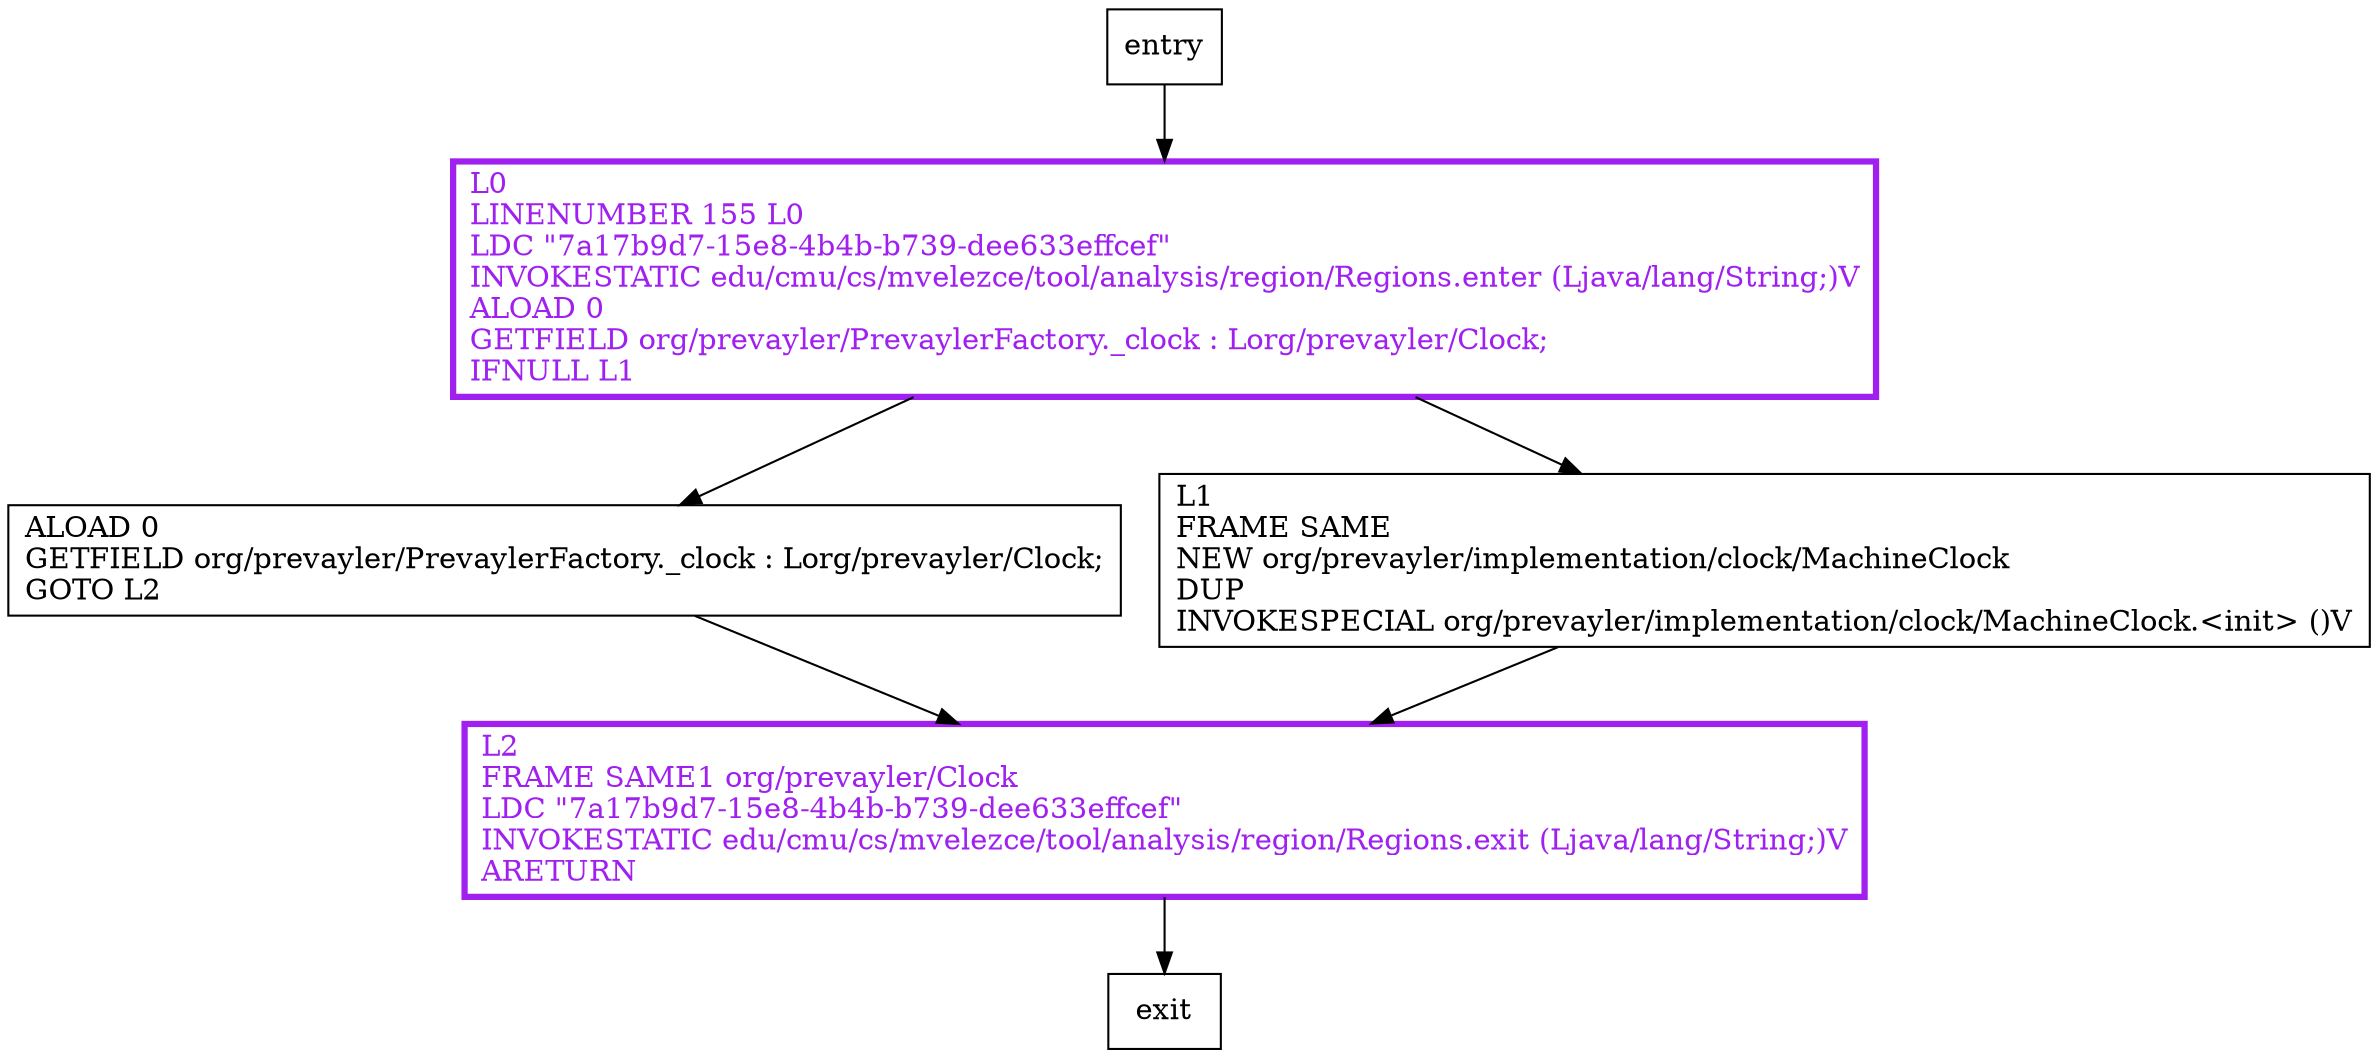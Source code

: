digraph clock {
node [shape=record];
302371874 [label="ALOAD 0\lGETFIELD org/prevayler/PrevaylerFactory._clock : Lorg/prevayler/Clock;\lGOTO L2\l"];
570022263 [label="L2\lFRAME SAME1 org/prevayler/Clock\lLDC \"7a17b9d7-15e8-4b4b-b739-dee633effcef\"\lINVOKESTATIC edu/cmu/cs/mvelezce/tool/analysis/region/Regions.exit (Ljava/lang/String;)V\lARETURN\l"];
482477974 [label="L0\lLINENUMBER 155 L0\lLDC \"7a17b9d7-15e8-4b4b-b739-dee633effcef\"\lINVOKESTATIC edu/cmu/cs/mvelezce/tool/analysis/region/Regions.enter (Ljava/lang/String;)V\lALOAD 0\lGETFIELD org/prevayler/PrevaylerFactory._clock : Lorg/prevayler/Clock;\lIFNULL L1\l"];
320532765 [label="L1\lFRAME SAME\lNEW org/prevayler/implementation/clock/MachineClock\lDUP\lINVOKESPECIAL org/prevayler/implementation/clock/MachineClock.\<init\> ()V\l"];
entry;
exit;
entry -> 482477974;
302371874 -> 570022263;
570022263 -> exit;
482477974 -> 302371874;
482477974 -> 320532765;
320532765 -> 570022263;
570022263[fontcolor="purple", penwidth=3, color="purple"];
482477974[fontcolor="purple", penwidth=3, color="purple"];
}
